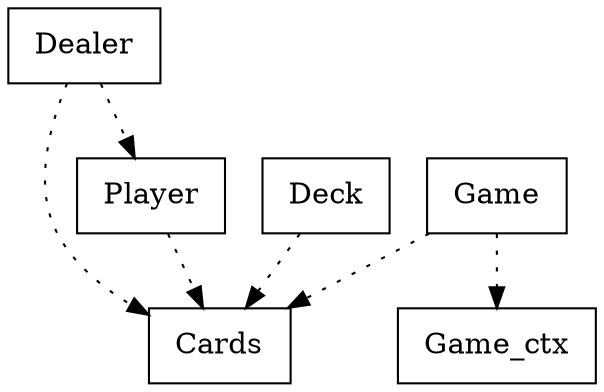 digraph {
Cards [ label=" Cards " shape= box ]
Dealer [ label=" Dealer " shape= box ]
Deck [ label=" Deck " shape= box ]
Game [ label=" Game " shape= box ]
Game_ctx [ label=" Game_ctx " shape= box ]
Player [ label=" Player " shape= box ]

"Dealer" -> "Cards" [style= dotted ]
"Dealer" -> "Player" [style= dotted ]
"Deck" -> "Cards" [style= dotted ]
"Game" -> "Cards" [style= dotted ]
"Game" -> "Game_ctx" [style= dotted ]
"Player" -> "Cards" [style= dotted ]
}
